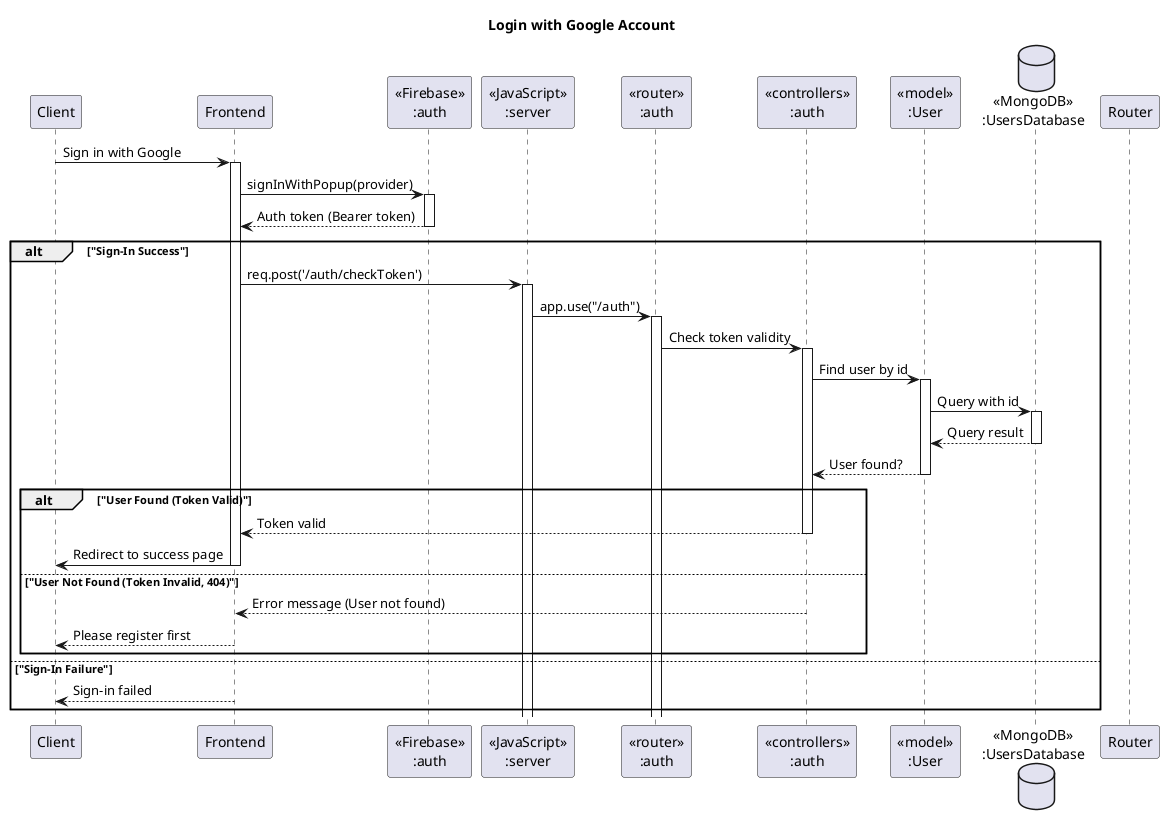 @startuml Login with Google Account
title "Login with Google Account"

participant "Client" as client
participant "Frontend" as frontend
participant "<<Firebase>>\n:auth" as firebaseAuth
participant "<<JavaScript>>\n:server" as server
participant "<<router>>\n:auth" as routerAuth
participant "<<controllers>>\n:auth" as controllersAuth
participant "<<model>>\n:User" as modelUser
database "<<MongoDB>>\n:UsersDatabase" as usersDatabase
participant "Router" as router

client -> frontend ++ : Sign in with Google
frontend -> firebaseAuth ++ : signInWithPopup(provider)
firebaseAuth --> frontend -- : Auth token (Bearer token)

alt "Sign-In Success"
frontend -> server ++ : req.post('/auth/checkToken')
server -> routerAuth ++ : app.use("/auth")
routerAuth -> controllersAuth ++ : Check token validity
controllersAuth -> modelUser ++ : Find user by id
modelUser -> usersDatabase ++ : Query with id
usersDatabase --> modelUser -- : Query result
modelUser --> controllersAuth -- : User found?

alt "User Found (Token Valid)"
controllersAuth --> frontend -- : Token valid
frontend -> client -- : Redirect to success page

else "User Not Found (Token Invalid, 404)"
controllersAuth --> frontend -- : Error message (User not found)
frontend --> client -- : Please register first
end

else "Sign-In Failure"
frontend --> client -- : Sign-in failed
end
@enduml
